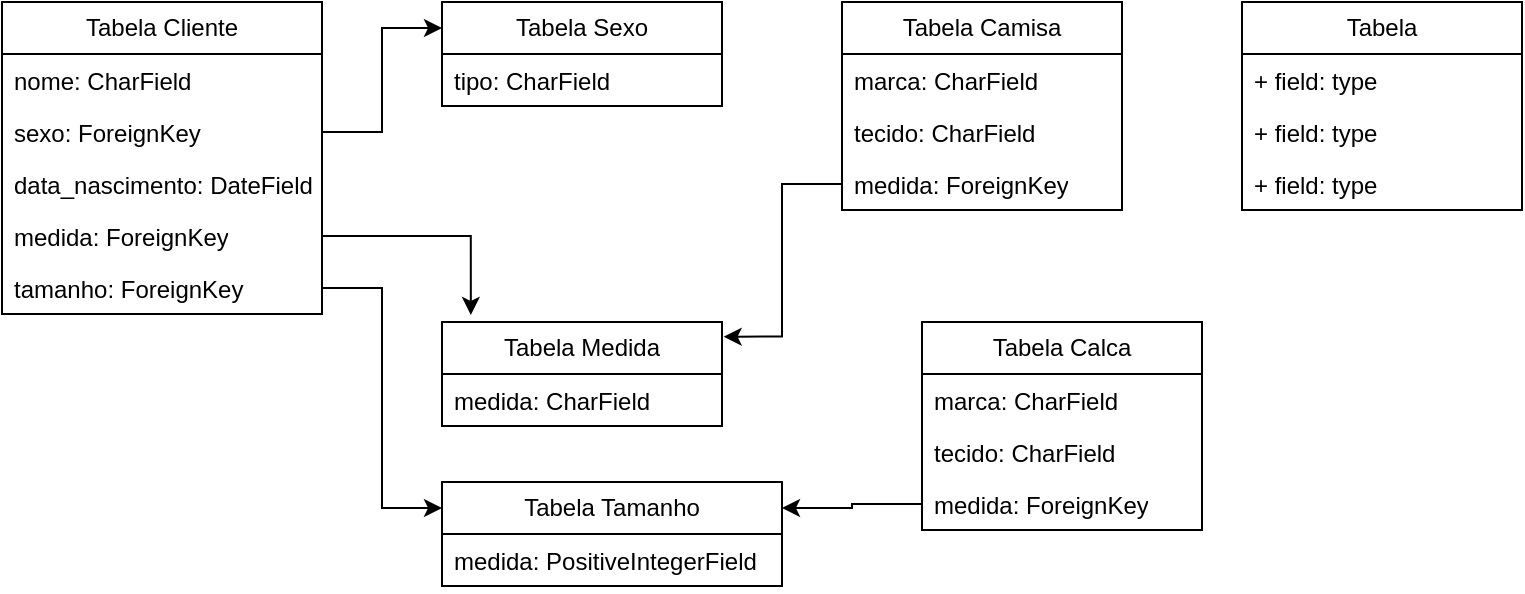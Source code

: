 <mxfile version="24.3.1" type="device">
  <diagram name="Página-1" id="XE_6G47-grSSkoslYQpW">
    <mxGraphModel dx="1259" dy="686" grid="1" gridSize="10" guides="1" tooltips="1" connect="1" arrows="1" fold="1" page="1" pageScale="1" pageWidth="827" pageHeight="1169" math="0" shadow="0">
      <root>
        <mxCell id="0" />
        <mxCell id="1" parent="0" />
        <mxCell id="lHGoV509CflYa-l5r3Fq-1" value="Tabela Cliente" style="swimlane;fontStyle=0;childLayout=stackLayout;horizontal=1;startSize=26;fillColor=none;horizontalStack=0;resizeParent=1;resizeParentMax=0;resizeLast=0;collapsible=1;marginBottom=0;whiteSpace=wrap;html=1;" vertex="1" parent="1">
          <mxGeometry x="20" y="80" width="160" height="156" as="geometry" />
        </mxCell>
        <mxCell id="lHGoV509CflYa-l5r3Fq-2" value="nome: CharField" style="text;strokeColor=none;fillColor=none;align=left;verticalAlign=top;spacingLeft=4;spacingRight=4;overflow=hidden;rotatable=0;points=[[0,0.5],[1,0.5]];portConstraint=eastwest;whiteSpace=wrap;html=1;" vertex="1" parent="lHGoV509CflYa-l5r3Fq-1">
          <mxGeometry y="26" width="160" height="26" as="geometry" />
        </mxCell>
        <mxCell id="lHGoV509CflYa-l5r3Fq-3" value="sexo: ForeignKey&amp;nbsp;" style="text;strokeColor=none;fillColor=none;align=left;verticalAlign=top;spacingLeft=4;spacingRight=4;overflow=hidden;rotatable=0;points=[[0,0.5],[1,0.5]];portConstraint=eastwest;whiteSpace=wrap;html=1;" vertex="1" parent="lHGoV509CflYa-l5r3Fq-1">
          <mxGeometry y="52" width="160" height="26" as="geometry" />
        </mxCell>
        <mxCell id="lHGoV509CflYa-l5r3Fq-4" value="data_nascimento: DateField" style="text;strokeColor=none;fillColor=none;align=left;verticalAlign=top;spacingLeft=4;spacingRight=4;overflow=hidden;rotatable=0;points=[[0,0.5],[1,0.5]];portConstraint=eastwest;whiteSpace=wrap;html=1;" vertex="1" parent="lHGoV509CflYa-l5r3Fq-1">
          <mxGeometry y="78" width="160" height="26" as="geometry" />
        </mxCell>
        <mxCell id="lHGoV509CflYa-l5r3Fq-18" value="medida: ForeignKey" style="text;strokeColor=none;fillColor=none;align=left;verticalAlign=top;spacingLeft=4;spacingRight=4;overflow=hidden;rotatable=0;points=[[0,0.5],[1,0.5]];portConstraint=eastwest;whiteSpace=wrap;html=1;" vertex="1" parent="lHGoV509CflYa-l5r3Fq-1">
          <mxGeometry y="104" width="160" height="26" as="geometry" />
        </mxCell>
        <mxCell id="lHGoV509CflYa-l5r3Fq-34" value="tamanho: ForeignKey" style="text;strokeColor=none;fillColor=none;align=left;verticalAlign=top;spacingLeft=4;spacingRight=4;overflow=hidden;rotatable=0;points=[[0,0.5],[1,0.5]];portConstraint=eastwest;whiteSpace=wrap;html=1;" vertex="1" parent="lHGoV509CflYa-l5r3Fq-1">
          <mxGeometry y="130" width="160" height="26" as="geometry" />
        </mxCell>
        <mxCell id="lHGoV509CflYa-l5r3Fq-5" value="Tabela Sexo" style="swimlane;fontStyle=0;childLayout=stackLayout;horizontal=1;startSize=26;fillColor=none;horizontalStack=0;resizeParent=1;resizeParentMax=0;resizeLast=0;collapsible=1;marginBottom=0;whiteSpace=wrap;html=1;" vertex="1" parent="1">
          <mxGeometry x="240" y="80" width="140" height="52" as="geometry" />
        </mxCell>
        <mxCell id="lHGoV509CflYa-l5r3Fq-6" value="tipo: CharField" style="text;strokeColor=none;fillColor=none;align=left;verticalAlign=top;spacingLeft=4;spacingRight=4;overflow=hidden;rotatable=0;points=[[0,0.5],[1,0.5]];portConstraint=eastwest;whiteSpace=wrap;html=1;" vertex="1" parent="lHGoV509CflYa-l5r3Fq-5">
          <mxGeometry y="26" width="140" height="26" as="geometry" />
        </mxCell>
        <mxCell id="lHGoV509CflYa-l5r3Fq-9" value="Tabela Medida" style="swimlane;fontStyle=0;childLayout=stackLayout;horizontal=1;startSize=26;fillColor=none;horizontalStack=0;resizeParent=1;resizeParentMax=0;resizeLast=0;collapsible=1;marginBottom=0;whiteSpace=wrap;html=1;" vertex="1" parent="1">
          <mxGeometry x="240" y="240" width="140" height="52" as="geometry" />
        </mxCell>
        <mxCell id="lHGoV509CflYa-l5r3Fq-10" value="medida: CharField" style="text;strokeColor=none;fillColor=none;align=left;verticalAlign=top;spacingLeft=4;spacingRight=4;overflow=hidden;rotatable=0;points=[[0,0.5],[1,0.5]];portConstraint=eastwest;whiteSpace=wrap;html=1;" vertex="1" parent="lHGoV509CflYa-l5r3Fq-9">
          <mxGeometry y="26" width="140" height="26" as="geometry" />
        </mxCell>
        <mxCell id="lHGoV509CflYa-l5r3Fq-13" value="Tabela Camisa" style="swimlane;fontStyle=0;childLayout=stackLayout;horizontal=1;startSize=26;fillColor=none;horizontalStack=0;resizeParent=1;resizeParentMax=0;resizeLast=0;collapsible=1;marginBottom=0;whiteSpace=wrap;html=1;" vertex="1" parent="1">
          <mxGeometry x="440" y="80" width="140" height="104" as="geometry" />
        </mxCell>
        <mxCell id="lHGoV509CflYa-l5r3Fq-14" value="marca: CharField" style="text;strokeColor=none;fillColor=none;align=left;verticalAlign=top;spacingLeft=4;spacingRight=4;overflow=hidden;rotatable=0;points=[[0,0.5],[1,0.5]];portConstraint=eastwest;whiteSpace=wrap;html=1;" vertex="1" parent="lHGoV509CflYa-l5r3Fq-13">
          <mxGeometry y="26" width="140" height="26" as="geometry" />
        </mxCell>
        <mxCell id="lHGoV509CflYa-l5r3Fq-15" value="tecido: CharField" style="text;strokeColor=none;fillColor=none;align=left;verticalAlign=top;spacingLeft=4;spacingRight=4;overflow=hidden;rotatable=0;points=[[0,0.5],[1,0.5]];portConstraint=eastwest;whiteSpace=wrap;html=1;" vertex="1" parent="lHGoV509CflYa-l5r3Fq-13">
          <mxGeometry y="52" width="140" height="26" as="geometry" />
        </mxCell>
        <mxCell id="lHGoV509CflYa-l5r3Fq-16" value="medida: ForeignKey" style="text;strokeColor=none;fillColor=none;align=left;verticalAlign=top;spacingLeft=4;spacingRight=4;overflow=hidden;rotatable=0;points=[[0,0.5],[1,0.5]];portConstraint=eastwest;whiteSpace=wrap;html=1;" vertex="1" parent="lHGoV509CflYa-l5r3Fq-13">
          <mxGeometry y="78" width="140" height="26" as="geometry" />
        </mxCell>
        <mxCell id="lHGoV509CflYa-l5r3Fq-17" style="edgeStyle=orthogonalEdgeStyle;rounded=0;orthogonalLoop=1;jettySize=auto;html=1;exitX=1;exitY=0.5;exitDx=0;exitDy=0;entryX=0;entryY=0.25;entryDx=0;entryDy=0;" edge="1" parent="1" source="lHGoV509CflYa-l5r3Fq-3" target="lHGoV509CflYa-l5r3Fq-5">
          <mxGeometry relative="1" as="geometry" />
        </mxCell>
        <mxCell id="lHGoV509CflYa-l5r3Fq-20" style="edgeStyle=orthogonalEdgeStyle;rounded=0;orthogonalLoop=1;jettySize=auto;html=1;exitX=0;exitY=0.5;exitDx=0;exitDy=0;entryX=1.006;entryY=0.141;entryDx=0;entryDy=0;entryPerimeter=0;" edge="1" parent="1" source="lHGoV509CflYa-l5r3Fq-16" target="lHGoV509CflYa-l5r3Fq-9">
          <mxGeometry relative="1" as="geometry" />
        </mxCell>
        <mxCell id="lHGoV509CflYa-l5r3Fq-21" value="Tabela" style="swimlane;fontStyle=0;childLayout=stackLayout;horizontal=1;startSize=26;fillColor=none;horizontalStack=0;resizeParent=1;resizeParentMax=0;resizeLast=0;collapsible=1;marginBottom=0;whiteSpace=wrap;html=1;" vertex="1" parent="1">
          <mxGeometry x="640" y="80" width="140" height="104" as="geometry" />
        </mxCell>
        <mxCell id="lHGoV509CflYa-l5r3Fq-22" value="+ field: type" style="text;strokeColor=none;fillColor=none;align=left;verticalAlign=top;spacingLeft=4;spacingRight=4;overflow=hidden;rotatable=0;points=[[0,0.5],[1,0.5]];portConstraint=eastwest;whiteSpace=wrap;html=1;" vertex="1" parent="lHGoV509CflYa-l5r3Fq-21">
          <mxGeometry y="26" width="140" height="26" as="geometry" />
        </mxCell>
        <mxCell id="lHGoV509CflYa-l5r3Fq-23" value="+ field: type" style="text;strokeColor=none;fillColor=none;align=left;verticalAlign=top;spacingLeft=4;spacingRight=4;overflow=hidden;rotatable=0;points=[[0,0.5],[1,0.5]];portConstraint=eastwest;whiteSpace=wrap;html=1;" vertex="1" parent="lHGoV509CflYa-l5r3Fq-21">
          <mxGeometry y="52" width="140" height="26" as="geometry" />
        </mxCell>
        <mxCell id="lHGoV509CflYa-l5r3Fq-24" value="+ field: type" style="text;strokeColor=none;fillColor=none;align=left;verticalAlign=top;spacingLeft=4;spacingRight=4;overflow=hidden;rotatable=0;points=[[0,0.5],[1,0.5]];portConstraint=eastwest;whiteSpace=wrap;html=1;" vertex="1" parent="lHGoV509CflYa-l5r3Fq-21">
          <mxGeometry y="78" width="140" height="26" as="geometry" />
        </mxCell>
        <mxCell id="lHGoV509CflYa-l5r3Fq-25" value="Tabela Calca" style="swimlane;fontStyle=0;childLayout=stackLayout;horizontal=1;startSize=26;fillColor=none;horizontalStack=0;resizeParent=1;resizeParentMax=0;resizeLast=0;collapsible=1;marginBottom=0;whiteSpace=wrap;html=1;" vertex="1" parent="1">
          <mxGeometry x="480" y="240" width="140" height="104" as="geometry" />
        </mxCell>
        <mxCell id="lHGoV509CflYa-l5r3Fq-26" value="marca: CharField" style="text;strokeColor=none;fillColor=none;align=left;verticalAlign=top;spacingLeft=4;spacingRight=4;overflow=hidden;rotatable=0;points=[[0,0.5],[1,0.5]];portConstraint=eastwest;whiteSpace=wrap;html=1;" vertex="1" parent="lHGoV509CflYa-l5r3Fq-25">
          <mxGeometry y="26" width="140" height="26" as="geometry" />
        </mxCell>
        <mxCell id="lHGoV509CflYa-l5r3Fq-27" value="tecido: CharField" style="text;strokeColor=none;fillColor=none;align=left;verticalAlign=top;spacingLeft=4;spacingRight=4;overflow=hidden;rotatable=0;points=[[0,0.5],[1,0.5]];portConstraint=eastwest;whiteSpace=wrap;html=1;" vertex="1" parent="lHGoV509CflYa-l5r3Fq-25">
          <mxGeometry y="52" width="140" height="26" as="geometry" />
        </mxCell>
        <mxCell id="lHGoV509CflYa-l5r3Fq-28" value="medida: ForeignKey" style="text;strokeColor=none;fillColor=none;align=left;verticalAlign=top;spacingLeft=4;spacingRight=4;overflow=hidden;rotatable=0;points=[[0,0.5],[1,0.5]];portConstraint=eastwest;whiteSpace=wrap;html=1;" vertex="1" parent="lHGoV509CflYa-l5r3Fq-25">
          <mxGeometry y="78" width="140" height="26" as="geometry" />
        </mxCell>
        <mxCell id="lHGoV509CflYa-l5r3Fq-31" value="Tabela Tamanho" style="swimlane;fontStyle=0;childLayout=stackLayout;horizontal=1;startSize=26;fillColor=none;horizontalStack=0;resizeParent=1;resizeParentMax=0;resizeLast=0;collapsible=1;marginBottom=0;whiteSpace=wrap;html=1;" vertex="1" parent="1">
          <mxGeometry x="240" y="320" width="170" height="52" as="geometry" />
        </mxCell>
        <mxCell id="lHGoV509CflYa-l5r3Fq-32" value="medida: PositiveIntegerField" style="text;strokeColor=none;fillColor=none;align=left;verticalAlign=top;spacingLeft=4;spacingRight=4;overflow=hidden;rotatable=0;points=[[0,0.5],[1,0.5]];portConstraint=eastwest;whiteSpace=wrap;html=1;" vertex="1" parent="lHGoV509CflYa-l5r3Fq-31">
          <mxGeometry y="26" width="170" height="26" as="geometry" />
        </mxCell>
        <mxCell id="lHGoV509CflYa-l5r3Fq-36" style="edgeStyle=orthogonalEdgeStyle;rounded=0;orthogonalLoop=1;jettySize=auto;html=1;exitX=1;exitY=0.5;exitDx=0;exitDy=0;entryX=0;entryY=0.25;entryDx=0;entryDy=0;" edge="1" parent="1" source="lHGoV509CflYa-l5r3Fq-34" target="lHGoV509CflYa-l5r3Fq-31">
          <mxGeometry relative="1" as="geometry" />
        </mxCell>
        <mxCell id="lHGoV509CflYa-l5r3Fq-37" style="edgeStyle=orthogonalEdgeStyle;rounded=0;orthogonalLoop=1;jettySize=auto;html=1;exitX=1;exitY=0.5;exitDx=0;exitDy=0;entryX=0.103;entryY=-0.068;entryDx=0;entryDy=0;entryPerimeter=0;" edge="1" parent="1" source="lHGoV509CflYa-l5r3Fq-18" target="lHGoV509CflYa-l5r3Fq-9">
          <mxGeometry relative="1" as="geometry" />
        </mxCell>
        <mxCell id="lHGoV509CflYa-l5r3Fq-40" style="edgeStyle=orthogonalEdgeStyle;rounded=0;orthogonalLoop=1;jettySize=auto;html=1;exitX=0;exitY=0.5;exitDx=0;exitDy=0;entryX=1;entryY=0.25;entryDx=0;entryDy=0;" edge="1" parent="1" source="lHGoV509CflYa-l5r3Fq-28" target="lHGoV509CflYa-l5r3Fq-31">
          <mxGeometry relative="1" as="geometry" />
        </mxCell>
      </root>
    </mxGraphModel>
  </diagram>
</mxfile>
